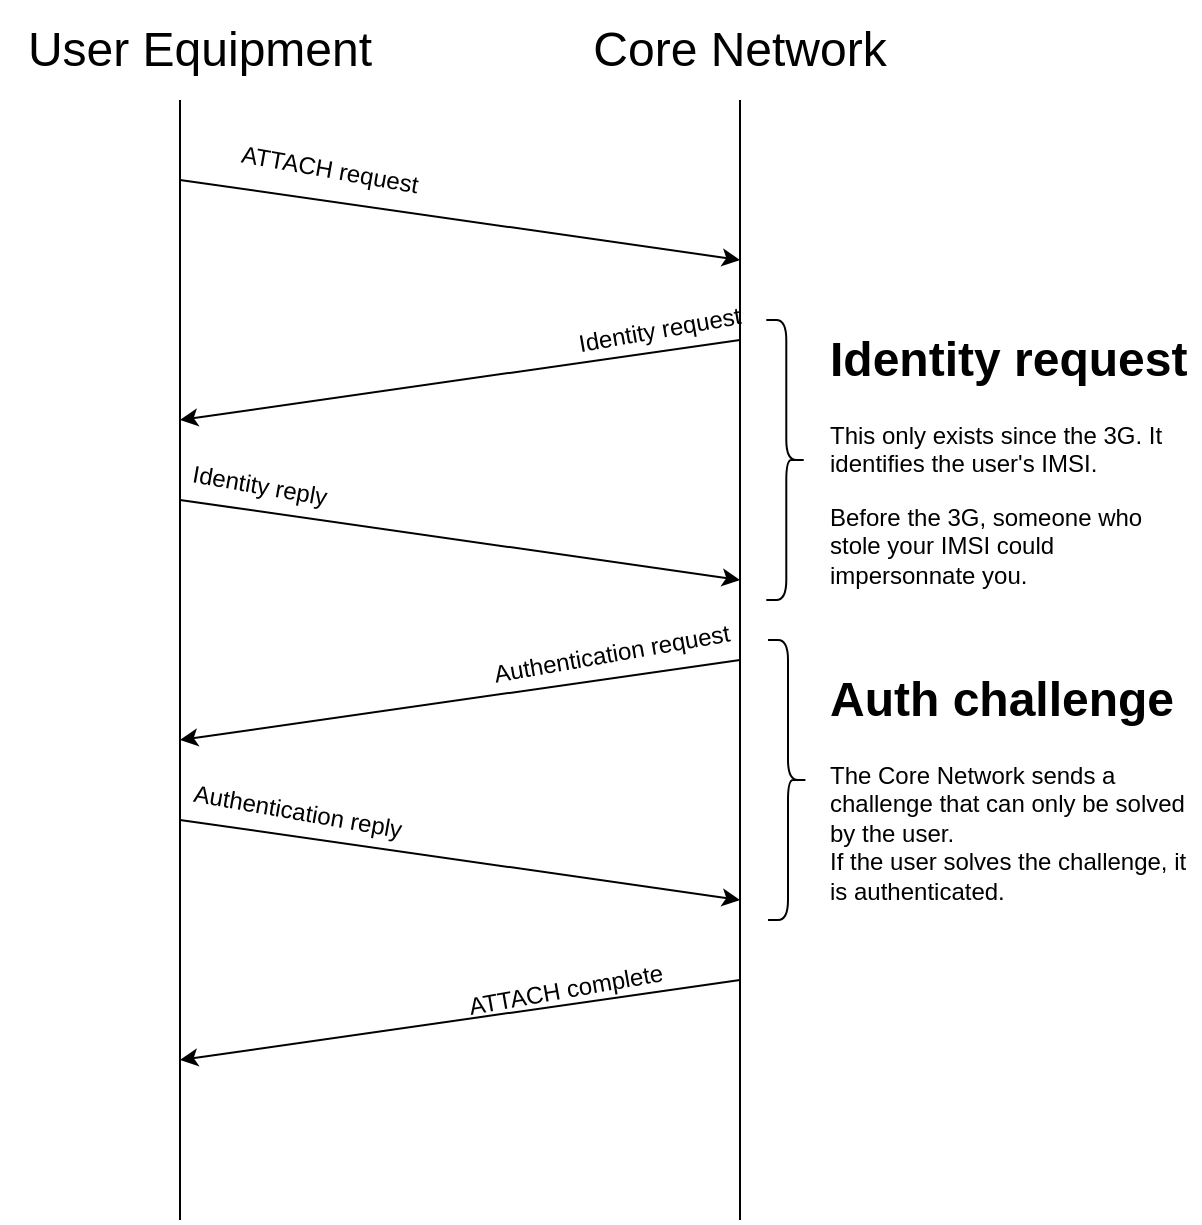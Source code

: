 <mxfile version="22.1.3" type="device">
  <diagram name="Page-1" id="OYve0QTZCoOjCTM6lZyx">
    <mxGraphModel dx="1434" dy="746" grid="1" gridSize="10" guides="1" tooltips="1" connect="1" arrows="1" fold="1" page="1" pageScale="1" pageWidth="827" pageHeight="1169" math="0" shadow="0">
      <root>
        <mxCell id="0" />
        <mxCell id="1" parent="0" />
        <mxCell id="Kq6bJm6ph463FgCNfhzP-1" value="" style="endArrow=none;html=1;rounded=0;" parent="1" edge="1">
          <mxGeometry width="50" height="50" relative="1" as="geometry">
            <mxPoint x="120" y="640" as="sourcePoint" />
            <mxPoint x="120" y="80" as="targetPoint" />
          </mxGeometry>
        </mxCell>
        <mxCell id="Kq6bJm6ph463FgCNfhzP-2" value="" style="endArrow=none;html=1;rounded=0;" parent="1" edge="1">
          <mxGeometry width="50" height="50" relative="1" as="geometry">
            <mxPoint x="400" y="640" as="sourcePoint" />
            <mxPoint x="400" y="80" as="targetPoint" />
          </mxGeometry>
        </mxCell>
        <mxCell id="Kq6bJm6ph463FgCNfhzP-3" value="&lt;font style=&quot;font-size: 24px;&quot;&gt;User Equipment&lt;/font&gt;" style="text;html=1;strokeColor=none;fillColor=none;align=center;verticalAlign=middle;whiteSpace=wrap;rounded=0;" parent="1" vertex="1">
          <mxGeometry x="30" y="30" width="200" height="50" as="geometry" />
        </mxCell>
        <mxCell id="Kq6bJm6ph463FgCNfhzP-4" value="&lt;font style=&quot;font-size: 24px;&quot;&gt;Core Network&lt;/font&gt;" style="text;html=1;strokeColor=none;fillColor=none;align=center;verticalAlign=middle;whiteSpace=wrap;rounded=0;" parent="1" vertex="1">
          <mxGeometry x="300" y="30" width="200" height="50" as="geometry" />
        </mxCell>
        <mxCell id="Kq6bJm6ph463FgCNfhzP-5" value="" style="endArrow=classic;html=1;rounded=0;" parent="1" edge="1">
          <mxGeometry width="50" height="50" relative="1" as="geometry">
            <mxPoint x="120" y="120" as="sourcePoint" />
            <mxPoint x="400" y="160" as="targetPoint" />
          </mxGeometry>
        </mxCell>
        <mxCell id="Kq6bJm6ph463FgCNfhzP-6" value="" style="endArrow=classic;html=1;rounded=0;" parent="1" edge="1">
          <mxGeometry width="50" height="50" relative="1" as="geometry">
            <mxPoint x="400" y="200" as="sourcePoint" />
            <mxPoint x="120" y="240" as="targetPoint" />
          </mxGeometry>
        </mxCell>
        <mxCell id="Kq6bJm6ph463FgCNfhzP-7" value="" style="endArrow=classic;html=1;rounded=0;" parent="1" edge="1">
          <mxGeometry width="50" height="50" relative="1" as="geometry">
            <mxPoint x="400" y="360" as="sourcePoint" />
            <mxPoint x="120" y="400" as="targetPoint" />
          </mxGeometry>
        </mxCell>
        <mxCell id="Kq6bJm6ph463FgCNfhzP-8" value="" style="endArrow=classic;html=1;rounded=0;" parent="1" edge="1">
          <mxGeometry width="50" height="50" relative="1" as="geometry">
            <mxPoint x="120" y="280" as="sourcePoint" />
            <mxPoint x="400" y="320" as="targetPoint" />
          </mxGeometry>
        </mxCell>
        <mxCell id="Kq6bJm6ph463FgCNfhzP-9" value="ATTACH request" style="text;html=1;strokeColor=none;fillColor=none;align=center;verticalAlign=middle;whiteSpace=wrap;rounded=0;rotation=10;" parent="1" vertex="1">
          <mxGeometry x="120.0" y="100" width="150" height="30" as="geometry" />
        </mxCell>
        <mxCell id="Kq6bJm6ph463FgCNfhzP-10" value="Authentication request" style="text;html=1;strokeColor=none;fillColor=none;align=center;verticalAlign=middle;whiteSpace=wrap;rounded=0;rotation=-10;" parent="1" vertex="1">
          <mxGeometry x="236" y="342" width="200.15" height="30" as="geometry" />
        </mxCell>
        <mxCell id="Kq6bJm6ph463FgCNfhzP-11" value="Authentication reply" style="text;html=1;strokeColor=none;fillColor=none;align=center;verticalAlign=middle;whiteSpace=wrap;rounded=0;rotation=10;" parent="1" vertex="1">
          <mxGeometry x="104" y="421" width="150" height="30" as="geometry" />
        </mxCell>
        <mxCell id="Kq6bJm6ph463FgCNfhzP-12" value="Identity request" style="text;html=1;strokeColor=none;fillColor=none;align=center;verticalAlign=middle;whiteSpace=wrap;rounded=0;rotation=-10;" parent="1" vertex="1">
          <mxGeometry x="260" y="180" width="200.15" height="30" as="geometry" />
        </mxCell>
        <mxCell id="Kq6bJm6ph463FgCNfhzP-13" value="" style="endArrow=classic;html=1;rounded=0;" parent="1" edge="1">
          <mxGeometry width="50" height="50" relative="1" as="geometry">
            <mxPoint x="120" y="440" as="sourcePoint" />
            <mxPoint x="400" y="480" as="targetPoint" />
          </mxGeometry>
        </mxCell>
        <mxCell id="Kq6bJm6ph463FgCNfhzP-14" value="" style="endArrow=classic;html=1;rounded=0;" parent="1" edge="1">
          <mxGeometry width="50" height="50" relative="1" as="geometry">
            <mxPoint x="400" y="520" as="sourcePoint" />
            <mxPoint x="120" y="560" as="targetPoint" />
          </mxGeometry>
        </mxCell>
        <mxCell id="Kq6bJm6ph463FgCNfhzP-15" value="Identity reply" style="text;html=1;strokeColor=none;fillColor=none;align=center;verticalAlign=middle;whiteSpace=wrap;rounded=0;rotation=10;" parent="1" vertex="1">
          <mxGeometry x="55" y="258" width="210" height="30" as="geometry" />
        </mxCell>
        <mxCell id="Kq6bJm6ph463FgCNfhzP-16" value="ATTACH complete" style="text;html=1;strokeColor=none;fillColor=none;align=center;verticalAlign=middle;whiteSpace=wrap;rounded=0;rotation=-10;" parent="1" vertex="1">
          <mxGeometry x="213" y="510" width="200.15" height="30" as="geometry" />
        </mxCell>
        <mxCell id="Kq6bJm6ph463FgCNfhzP-17" value="&lt;h1&gt;Auth challenge&lt;/h1&gt;&lt;p&gt;The Core Network sends a challenge that can only be solved by the user.&lt;br&gt;&lt;span style=&quot;background-color: initial;&quot;&gt;If the user solves the challenge, it is authenticated.&amp;nbsp;&lt;/span&gt;&lt;/p&gt;" style="text;html=1;strokeColor=none;fillColor=none;spacing=5;spacingTop=-20;whiteSpace=wrap;overflow=hidden;rounded=0;" parent="1" vertex="1">
          <mxGeometry x="440" y="360" width="190" height="120" as="geometry" />
        </mxCell>
        <mxCell id="Kq6bJm6ph463FgCNfhzP-18" value="" style="shape=curlyBracket;whiteSpace=wrap;html=1;rounded=1;flipH=1;labelPosition=right;verticalLabelPosition=middle;align=left;verticalAlign=middle;" parent="1" vertex="1">
          <mxGeometry x="413.15" y="190" width="20" height="140" as="geometry" />
        </mxCell>
        <mxCell id="Kq6bJm6ph463FgCNfhzP-19" value="" style="shape=curlyBracket;whiteSpace=wrap;html=1;rounded=1;flipH=1;labelPosition=right;verticalLabelPosition=middle;align=left;verticalAlign=middle;" parent="1" vertex="1">
          <mxGeometry x="414" y="350" width="20" height="140" as="geometry" />
        </mxCell>
        <mxCell id="Kq6bJm6ph463FgCNfhzP-20" value="&lt;h1&gt;Identity request&lt;/h1&gt;&lt;p&gt;This only exists since the 3G. It identifies the user&#39;s IMSI.&lt;/p&gt;&lt;p&gt;Before the 3G, someone who stole your IMSI could impersonnate you.&lt;/p&gt;" style="text;html=1;strokeColor=none;fillColor=none;spacing=5;spacingTop=-20;whiteSpace=wrap;overflow=hidden;rounded=0;" parent="1" vertex="1">
          <mxGeometry x="440" y="190" width="190" height="140" as="geometry" />
        </mxCell>
      </root>
    </mxGraphModel>
  </diagram>
</mxfile>
